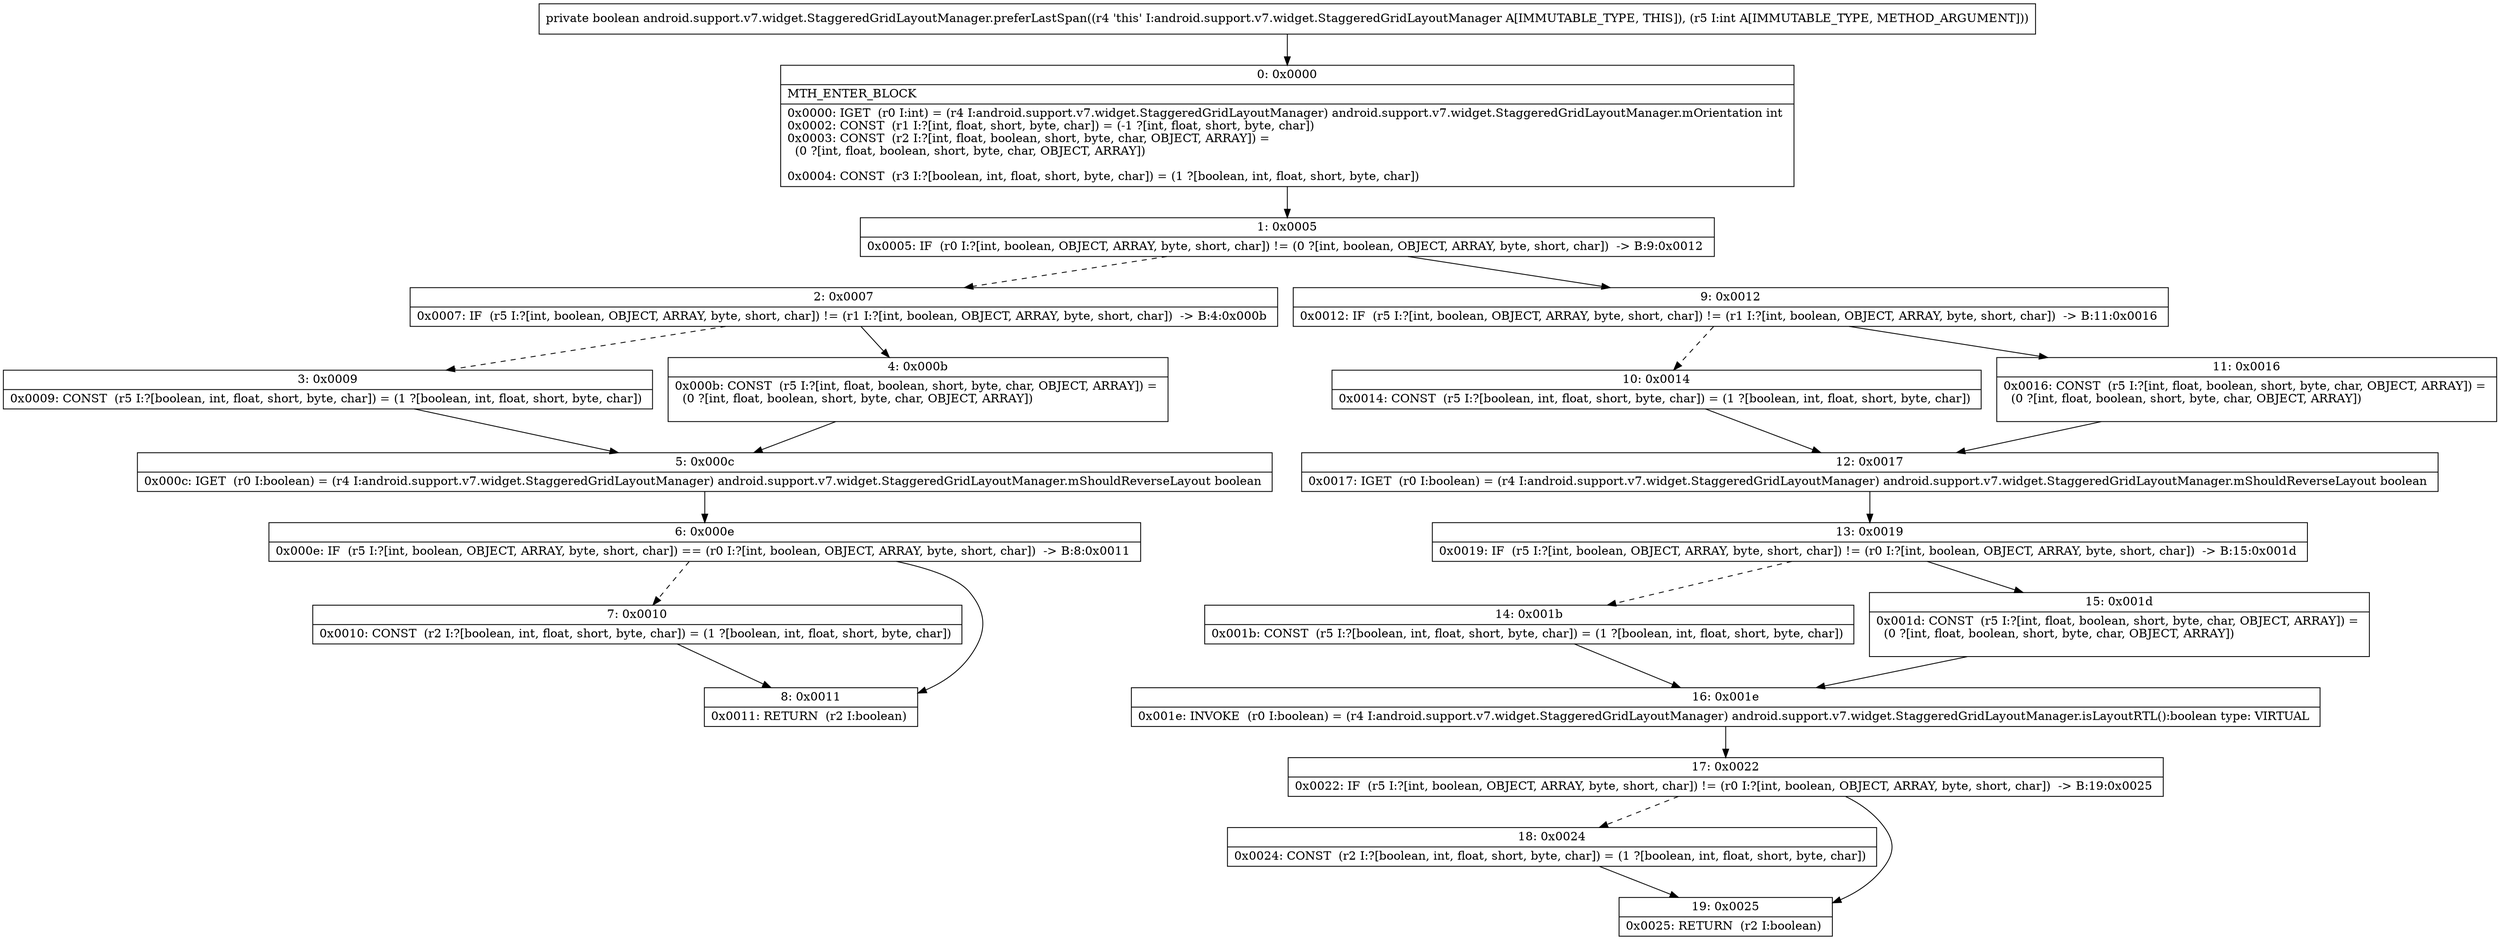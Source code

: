 digraph "CFG forandroid.support.v7.widget.StaggeredGridLayoutManager.preferLastSpan(I)Z" {
Node_0 [shape=record,label="{0\:\ 0x0000|MTH_ENTER_BLOCK\l|0x0000: IGET  (r0 I:int) = (r4 I:android.support.v7.widget.StaggeredGridLayoutManager) android.support.v7.widget.StaggeredGridLayoutManager.mOrientation int \l0x0002: CONST  (r1 I:?[int, float, short, byte, char]) = (\-1 ?[int, float, short, byte, char]) \l0x0003: CONST  (r2 I:?[int, float, boolean, short, byte, char, OBJECT, ARRAY]) = \l  (0 ?[int, float, boolean, short, byte, char, OBJECT, ARRAY])\l \l0x0004: CONST  (r3 I:?[boolean, int, float, short, byte, char]) = (1 ?[boolean, int, float, short, byte, char]) \l}"];
Node_1 [shape=record,label="{1\:\ 0x0005|0x0005: IF  (r0 I:?[int, boolean, OBJECT, ARRAY, byte, short, char]) != (0 ?[int, boolean, OBJECT, ARRAY, byte, short, char])  \-\> B:9:0x0012 \l}"];
Node_2 [shape=record,label="{2\:\ 0x0007|0x0007: IF  (r5 I:?[int, boolean, OBJECT, ARRAY, byte, short, char]) != (r1 I:?[int, boolean, OBJECT, ARRAY, byte, short, char])  \-\> B:4:0x000b \l}"];
Node_3 [shape=record,label="{3\:\ 0x0009|0x0009: CONST  (r5 I:?[boolean, int, float, short, byte, char]) = (1 ?[boolean, int, float, short, byte, char]) \l}"];
Node_4 [shape=record,label="{4\:\ 0x000b|0x000b: CONST  (r5 I:?[int, float, boolean, short, byte, char, OBJECT, ARRAY]) = \l  (0 ?[int, float, boolean, short, byte, char, OBJECT, ARRAY])\l \l}"];
Node_5 [shape=record,label="{5\:\ 0x000c|0x000c: IGET  (r0 I:boolean) = (r4 I:android.support.v7.widget.StaggeredGridLayoutManager) android.support.v7.widget.StaggeredGridLayoutManager.mShouldReverseLayout boolean \l}"];
Node_6 [shape=record,label="{6\:\ 0x000e|0x000e: IF  (r5 I:?[int, boolean, OBJECT, ARRAY, byte, short, char]) == (r0 I:?[int, boolean, OBJECT, ARRAY, byte, short, char])  \-\> B:8:0x0011 \l}"];
Node_7 [shape=record,label="{7\:\ 0x0010|0x0010: CONST  (r2 I:?[boolean, int, float, short, byte, char]) = (1 ?[boolean, int, float, short, byte, char]) \l}"];
Node_8 [shape=record,label="{8\:\ 0x0011|0x0011: RETURN  (r2 I:boolean) \l}"];
Node_9 [shape=record,label="{9\:\ 0x0012|0x0012: IF  (r5 I:?[int, boolean, OBJECT, ARRAY, byte, short, char]) != (r1 I:?[int, boolean, OBJECT, ARRAY, byte, short, char])  \-\> B:11:0x0016 \l}"];
Node_10 [shape=record,label="{10\:\ 0x0014|0x0014: CONST  (r5 I:?[boolean, int, float, short, byte, char]) = (1 ?[boolean, int, float, short, byte, char]) \l}"];
Node_11 [shape=record,label="{11\:\ 0x0016|0x0016: CONST  (r5 I:?[int, float, boolean, short, byte, char, OBJECT, ARRAY]) = \l  (0 ?[int, float, boolean, short, byte, char, OBJECT, ARRAY])\l \l}"];
Node_12 [shape=record,label="{12\:\ 0x0017|0x0017: IGET  (r0 I:boolean) = (r4 I:android.support.v7.widget.StaggeredGridLayoutManager) android.support.v7.widget.StaggeredGridLayoutManager.mShouldReverseLayout boolean \l}"];
Node_13 [shape=record,label="{13\:\ 0x0019|0x0019: IF  (r5 I:?[int, boolean, OBJECT, ARRAY, byte, short, char]) != (r0 I:?[int, boolean, OBJECT, ARRAY, byte, short, char])  \-\> B:15:0x001d \l}"];
Node_14 [shape=record,label="{14\:\ 0x001b|0x001b: CONST  (r5 I:?[boolean, int, float, short, byte, char]) = (1 ?[boolean, int, float, short, byte, char]) \l}"];
Node_15 [shape=record,label="{15\:\ 0x001d|0x001d: CONST  (r5 I:?[int, float, boolean, short, byte, char, OBJECT, ARRAY]) = \l  (0 ?[int, float, boolean, short, byte, char, OBJECT, ARRAY])\l \l}"];
Node_16 [shape=record,label="{16\:\ 0x001e|0x001e: INVOKE  (r0 I:boolean) = (r4 I:android.support.v7.widget.StaggeredGridLayoutManager) android.support.v7.widget.StaggeredGridLayoutManager.isLayoutRTL():boolean type: VIRTUAL \l}"];
Node_17 [shape=record,label="{17\:\ 0x0022|0x0022: IF  (r5 I:?[int, boolean, OBJECT, ARRAY, byte, short, char]) != (r0 I:?[int, boolean, OBJECT, ARRAY, byte, short, char])  \-\> B:19:0x0025 \l}"];
Node_18 [shape=record,label="{18\:\ 0x0024|0x0024: CONST  (r2 I:?[boolean, int, float, short, byte, char]) = (1 ?[boolean, int, float, short, byte, char]) \l}"];
Node_19 [shape=record,label="{19\:\ 0x0025|0x0025: RETURN  (r2 I:boolean) \l}"];
MethodNode[shape=record,label="{private boolean android.support.v7.widget.StaggeredGridLayoutManager.preferLastSpan((r4 'this' I:android.support.v7.widget.StaggeredGridLayoutManager A[IMMUTABLE_TYPE, THIS]), (r5 I:int A[IMMUTABLE_TYPE, METHOD_ARGUMENT])) }"];
MethodNode -> Node_0;
Node_0 -> Node_1;
Node_1 -> Node_2[style=dashed];
Node_1 -> Node_9;
Node_2 -> Node_3[style=dashed];
Node_2 -> Node_4;
Node_3 -> Node_5;
Node_4 -> Node_5;
Node_5 -> Node_6;
Node_6 -> Node_7[style=dashed];
Node_6 -> Node_8;
Node_7 -> Node_8;
Node_9 -> Node_10[style=dashed];
Node_9 -> Node_11;
Node_10 -> Node_12;
Node_11 -> Node_12;
Node_12 -> Node_13;
Node_13 -> Node_14[style=dashed];
Node_13 -> Node_15;
Node_14 -> Node_16;
Node_15 -> Node_16;
Node_16 -> Node_17;
Node_17 -> Node_18[style=dashed];
Node_17 -> Node_19;
Node_18 -> Node_19;
}

